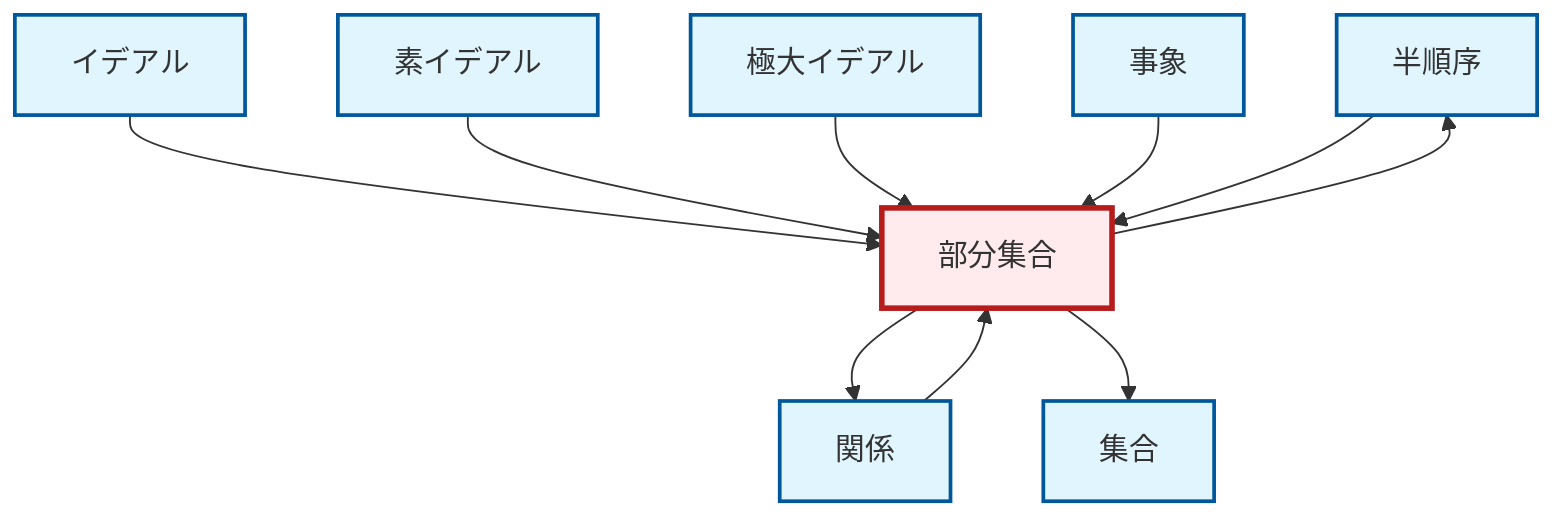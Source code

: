 graph TD
    classDef definition fill:#e1f5fe,stroke:#01579b,stroke-width:2px
    classDef theorem fill:#f3e5f5,stroke:#4a148c,stroke-width:2px
    classDef axiom fill:#fff3e0,stroke:#e65100,stroke-width:2px
    classDef example fill:#e8f5e9,stroke:#1b5e20,stroke-width:2px
    classDef current fill:#ffebee,stroke:#b71c1c,stroke-width:3px
    def-partial-order["半順序"]:::definition
    def-ideal["イデアル"]:::definition
    def-subset["部分集合"]:::definition
    def-prime-ideal["素イデアル"]:::definition
    def-event["事象"]:::definition
    def-set["集合"]:::definition
    def-maximal-ideal["極大イデアル"]:::definition
    def-relation["関係"]:::definition
    def-ideal --> def-subset
    def-prime-ideal --> def-subset
    def-maximal-ideal --> def-subset
    def-subset --> def-relation
    def-event --> def-subset
    def-partial-order --> def-subset
    def-subset --> def-set
    def-subset --> def-partial-order
    def-relation --> def-subset
    class def-subset current